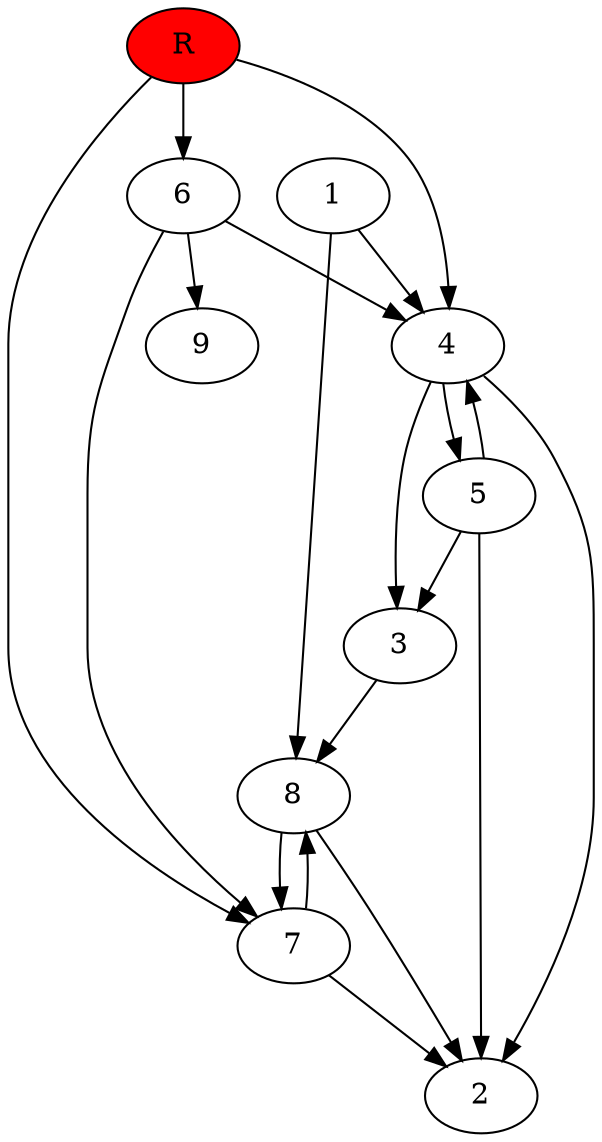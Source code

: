 digraph prb1935 {
	1
	2
	3
	4
	5
	6
	7
	8
	R [fillcolor="#ff0000" style=filled]
	1 -> 4
	1 -> 8
	3 -> 8
	4 -> 2
	4 -> 3
	4 -> 5
	5 -> 2
	5 -> 3
	5 -> 4
	6 -> 4
	6 -> 7
	6 -> 9
	7 -> 2
	7 -> 8
	8 -> 2
	8 -> 7
	R -> 4
	R -> 6
	R -> 7
}

